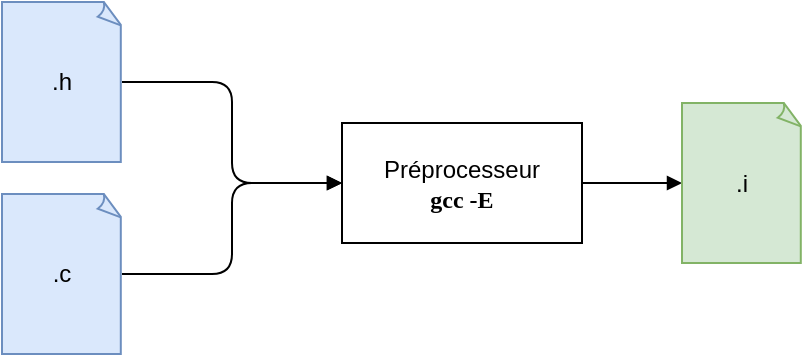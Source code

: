 <mxfile version="22.1.16" type="device">
  <diagram name="Page 1" id="Page-1">
    <mxGraphModel dx="1418" dy="940" grid="1" gridSize="10" guides="1" tooltips="1" connect="1" arrows="1" fold="1" page="1" pageScale="1" pageWidth="800" pageHeight="200" math="0" shadow="0">
      <root>
        <mxCell id="0" />
        <mxCell id="1" parent="0" />
        <UserObject label="" tags="Lien" id="46">
          <mxCell style="vsdxID=60;edgeStyle=none;startArrow=none;endArrow=block;startSize=5;endSize=5;strokeColor=#000000;spacingTop=0;spacingBottom=0;spacingLeft=0;spacingRight=0;verticalAlign=middle;html=1;labelBackgroundColor=#ffffff;rounded=0;entryX=0;entryY=0.5;entryDx=0;entryDy=0;entryPerimeter=0;" parent="1" source="O1ei94aA5wr8oGINsI6I-49" target="B6JIZhuQFMOalBQYK2N4-51" edge="1">
            <mxGeometry relative="1" as="geometry">
              <mxPoint x="-1" as="offset" />
              <Array as="points" />
              <mxPoint x="571" y="101" as="targetPoint" />
              <mxPoint x="488" y="101" as="sourcePoint" />
            </mxGeometry>
          </mxCell>
        </UserObject>
        <UserObject label="" tags="Lien" id="47">
          <mxCell style="vsdxID=59;edgeStyle=orthogonalEdgeStyle;startArrow=none;endArrow=block;startSize=5;endSize=5;strokeColor=#000000;spacingTop=0;spacingBottom=0;spacingLeft=0;spacingRight=0;verticalAlign=middle;html=1;labelBackgroundColor=#ffffff;exitX=1;exitY=0.5;exitDx=0;exitDy=0;exitPerimeter=0;rounded=1;" parent="1" source="B6JIZhuQFMOalBQYK2N4-50" target="O1ei94aA5wr8oGINsI6I-49" edge="1">
            <mxGeometry relative="1" as="geometry">
              <mxPoint y="-1" as="offset" />
              <mxPoint x="273" y="148" as="sourcePoint" />
              <mxPoint x="357" y="101" as="targetPoint" />
            </mxGeometry>
          </mxCell>
        </UserObject>
        <UserObject label="" tags="Lien" id="48">
          <mxCell style="vsdxID=58;edgeStyle=orthogonalEdgeStyle;startArrow=none;endArrow=block;startSize=5;endSize=5;strokeColor=#000000;spacingTop=0;spacingBottom=0;spacingLeft=0;spacingRight=0;verticalAlign=middle;html=1;labelBackgroundColor=#ffffff;exitX=1;exitY=0.5;exitDx=0;exitDy=0;exitPerimeter=0;targetPerimeterSpacing=0;sourcePerimeterSpacing=0;" parent="1" source="B6JIZhuQFMOalBQYK2N4-49" target="O1ei94aA5wr8oGINsI6I-49" edge="1">
            <mxGeometry relative="1" as="geometry">
              <mxPoint y="-1" as="offset" />
              <mxPoint x="273" y="43" as="sourcePoint" />
              <mxPoint x="357" y="101" as="targetPoint" />
            </mxGeometry>
          </mxCell>
        </UserObject>
        <UserObject label="" tags="Diagramme_de_flux Lien" id="49">
          <mxCell parent="1" vertex="1" visible="0">
            <mxGeometry as="geometry" />
          </mxCell>
        </UserObject>
        <mxCell id="B6JIZhuQFMOalBQYK2N4-49" value=".h" style="whiteSpace=wrap;html=1;shape=mxgraph.basic.document;fillColor=#dae8fc;strokeColor=#6c8ebf;" parent="1" vertex="1">
          <mxGeometry x="200" y="10" width="60" height="80" as="geometry" />
        </mxCell>
        <mxCell id="B6JIZhuQFMOalBQYK2N4-50" value=".c" style="whiteSpace=wrap;html=1;shape=mxgraph.basic.document;fillColor=#dae8fc;strokeColor=#6c8ebf;" parent="1" vertex="1">
          <mxGeometry x="200" y="106" width="60" height="80" as="geometry" />
        </mxCell>
        <mxCell id="B6JIZhuQFMOalBQYK2N4-51" value=".i" style="whiteSpace=wrap;html=1;shape=mxgraph.basic.document;fillColor=#d5e8d4;strokeColor=#82b366;" parent="1" vertex="1">
          <mxGeometry x="540" y="60.5" width="60" height="80" as="geometry" />
        </mxCell>
        <mxCell id="O1ei94aA5wr8oGINsI6I-49" value="Préprocesseur&lt;br&gt;&lt;b&gt;&lt;font face=&quot;Lucida Console&quot;&gt;gcc -E&lt;/font&gt;&lt;/b&gt;" style="rounded=0;whiteSpace=wrap;html=1;" parent="1" vertex="1">
          <mxGeometry x="370" y="70.5" width="120" height="60" as="geometry" />
        </mxCell>
      </root>
    </mxGraphModel>
  </diagram>
</mxfile>
